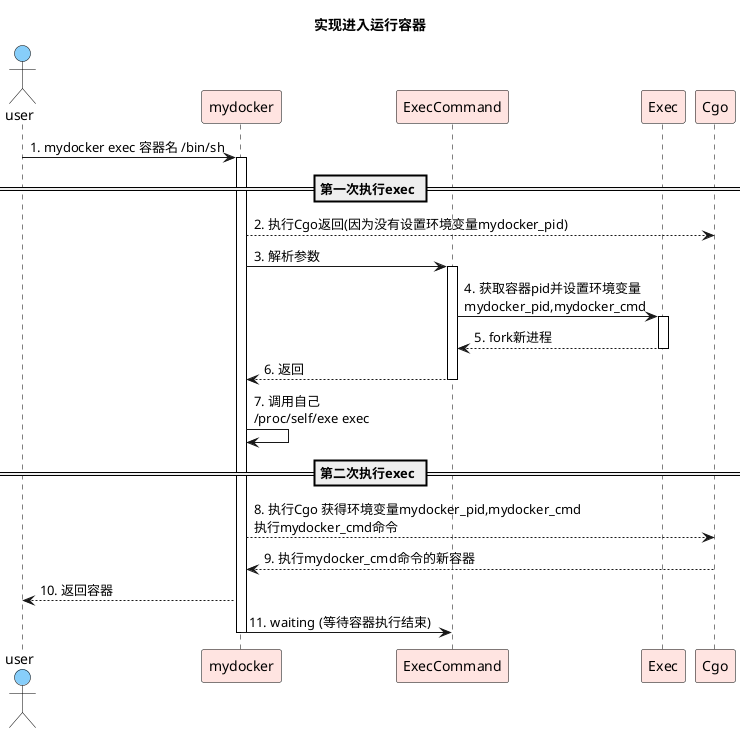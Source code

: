 

@startuml
title 实现进入运行容器

skinparam sequence {

    ActorBorderColor black
    LifeLineBorderColor black
    ActorBackgroundColor #87CEFA


    ParticipantBorderColor black
    ParticipantBackgroundColor #FFE4E1
}


actor user
participant mydocker
participant ExecCommand
participant Exec
participant Cgo


user -> mydocker : 1. mydocker exec 容器名 /bin/sh
activate mydocker
== 第一次执行exec ==
mydocker --> Cgo: 2. 执行Cgo返回(因为没有设置环境变量mydocker_pid)
mydocker -> ExecCommand: 3. 解析参数
activate ExecCommand
ExecCommand -> Exec: 4. 获取容器pid并设置环境变量\nmydocker_pid,mydocker_cmd
activate Exec
Exec --> ExecCommand: 5. fork新进程
deactivate Exec
ExecCommand --> mydocker: 6. 返回
deactivate ExecCommand
mydocker -> mydocker: 7. 调用自己\n/proc/self/exe exec

== 第二次执行exec ==
mydocker --> Cgo: 8. 执行Cgo 获得环境变量mydocker_pid,mydocker_cmd\n执行mydocker_cmd命令

Cgo --> mydocker: 9. 执行mydocker_cmd命令的新容器
mydocker --> user: 10. 返回容器

mydocker -> ExecCommand: 11. waiting (等待容器执行结束)
deactivate mydocker

@enduml
